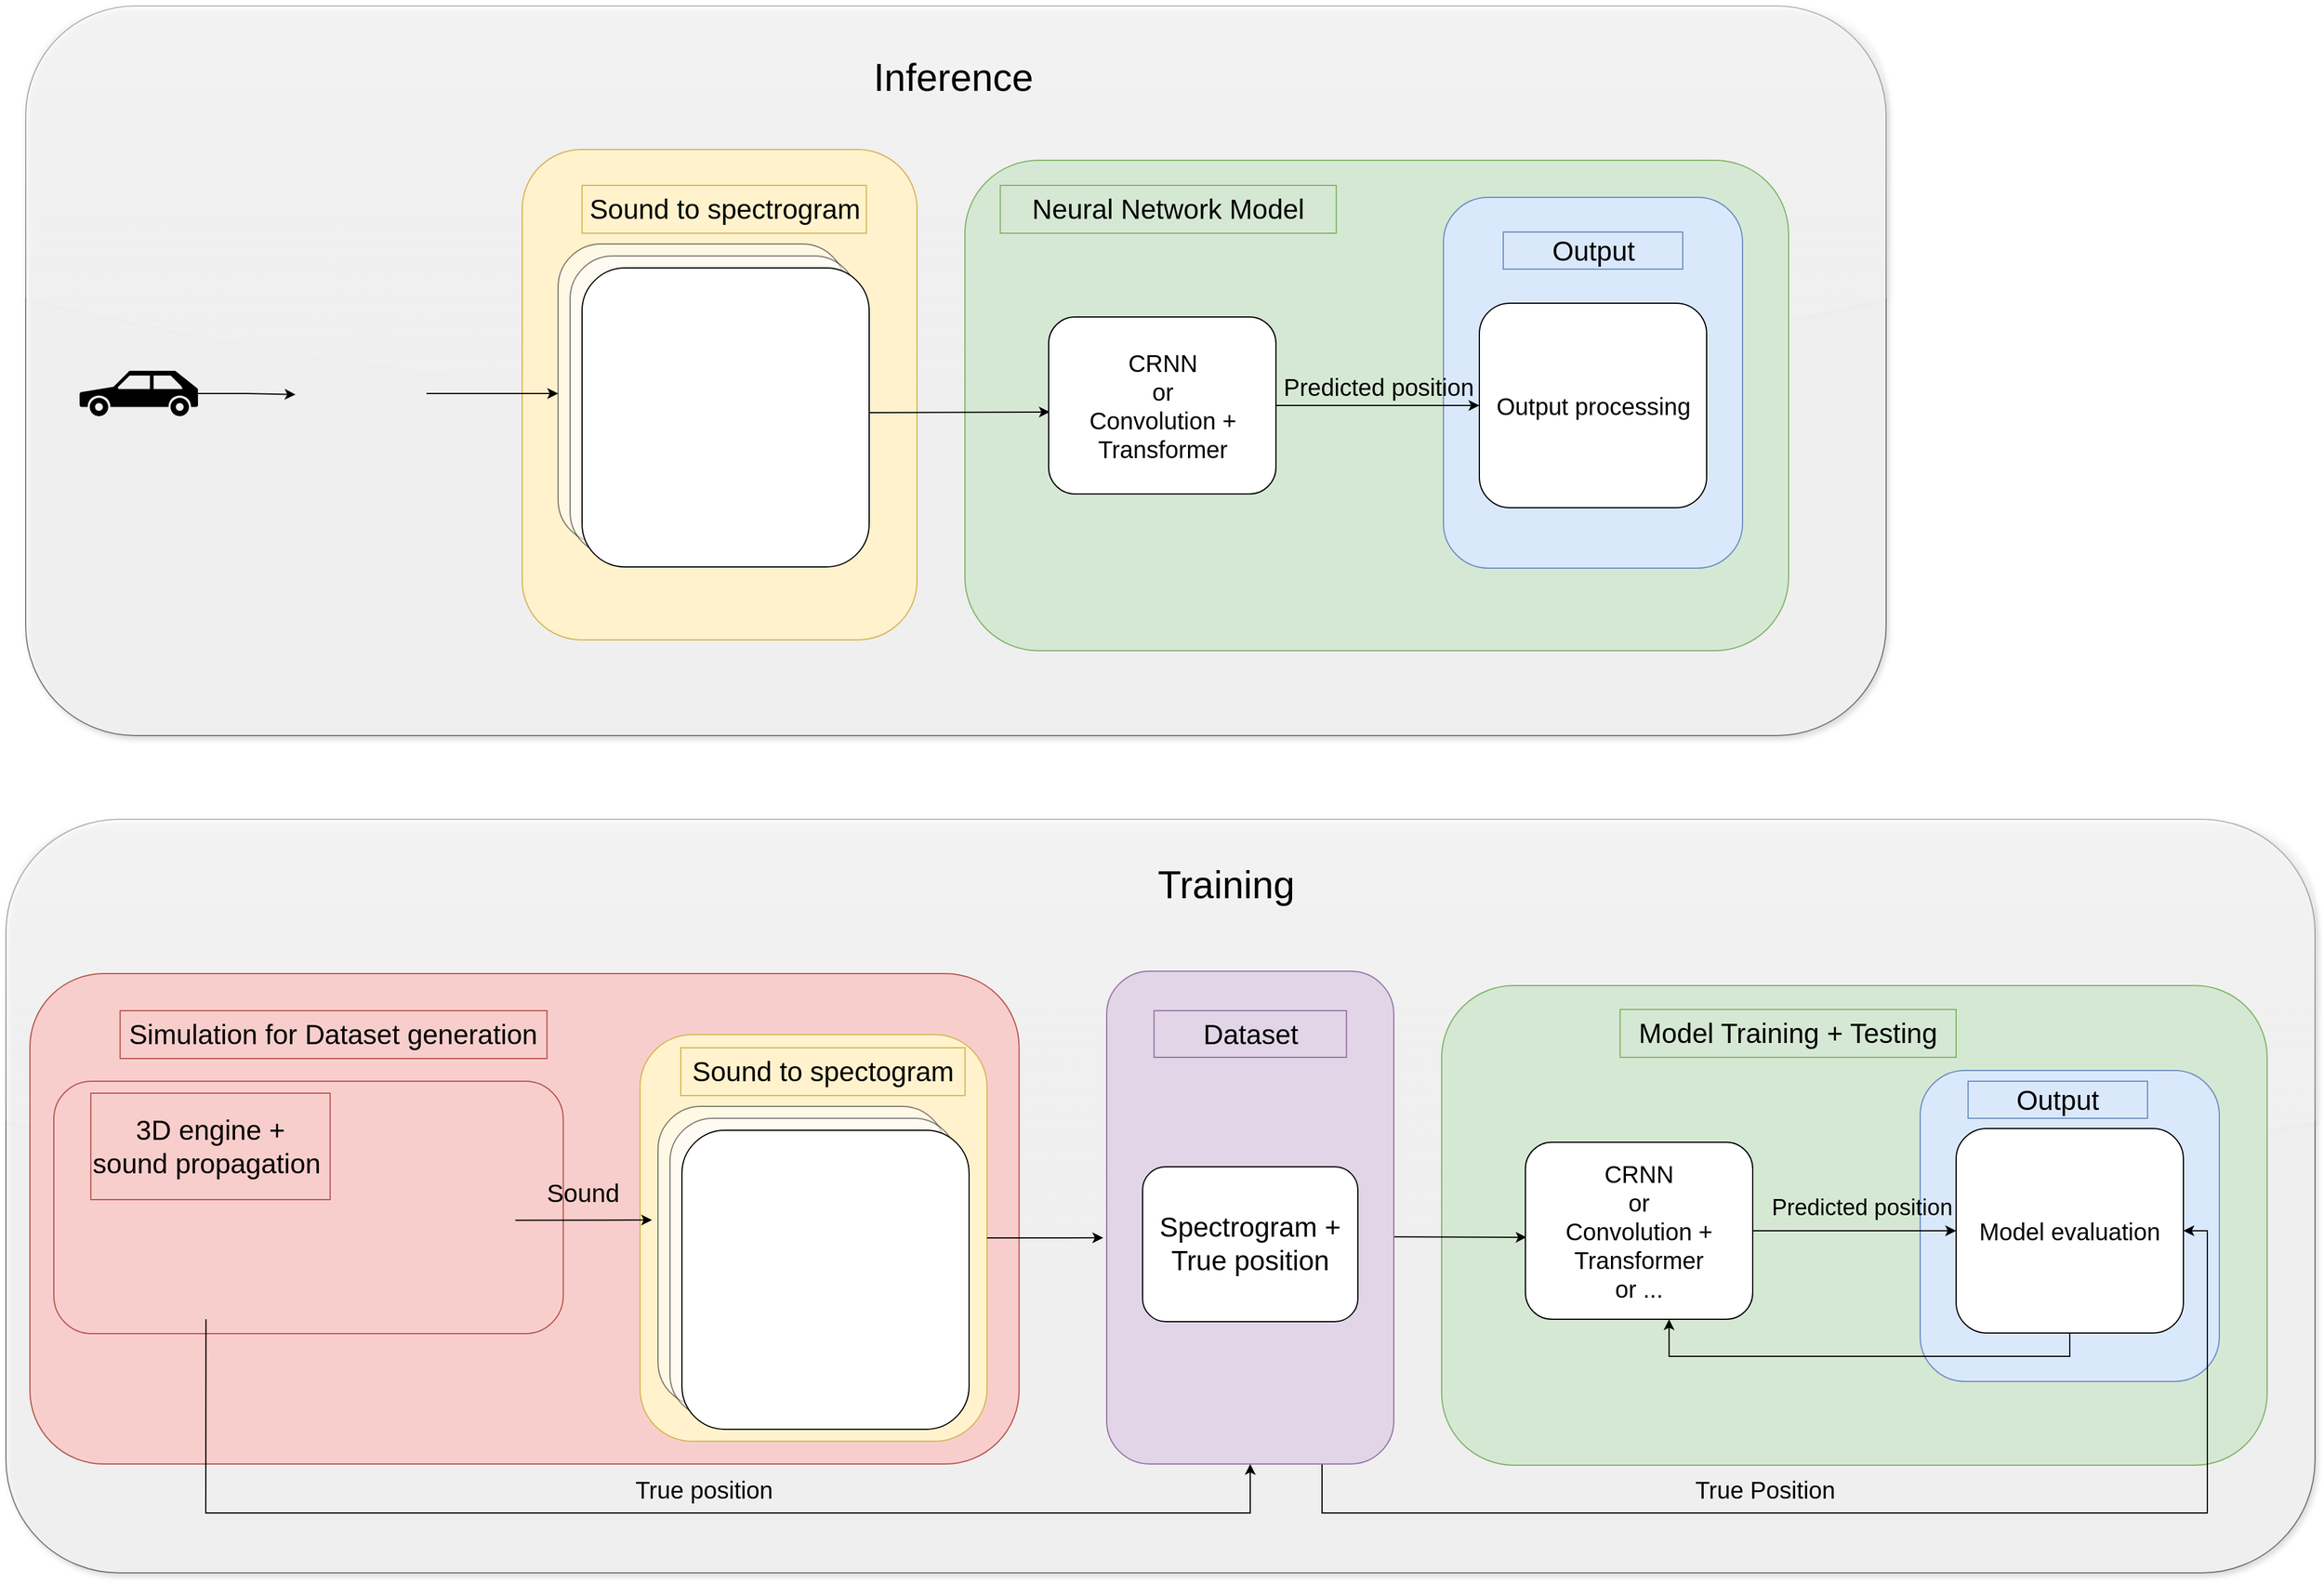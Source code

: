 <mxfile version="20.3.0" type="device"><diagram id="tRFvV-zxZCUmRT9RFeaw" name="Page-1"><mxGraphModel dx="3197" dy="2439" grid="1" gridSize="10" guides="1" tooltips="1" connect="1" arrows="1" fold="1" page="1" pageScale="1" pageWidth="827" pageHeight="1169" math="0" shadow="0"><root><mxCell id="0"/><mxCell id="1" parent="0"/><mxCell id="TpVZOnfPodOVUI8Zf8mO-75" value="" style="rounded=1;whiteSpace=wrap;html=1;fontSize=23;fillStyle=auto;gradientColor=none;opacity=50;shadow=1;glass=1;" vertex="1" parent="1"><mxGeometry x="-150" y="550" width="1930" height="630" as="geometry"/></mxCell><mxCell id="TpVZOnfPodOVUI8Zf8mO-74" value="" style="rounded=1;whiteSpace=wrap;html=1;fontSize=23;fillStyle=auto;gradientColor=none;opacity=50;shadow=1;glass=1;" vertex="1" parent="1"><mxGeometry x="-133.5" y="-130" width="1555" height="610" as="geometry"/></mxCell><mxCell id="TpVZOnfPodOVUI8Zf8mO-14" value="" style="rounded=1;whiteSpace=wrap;html=1;fontSize=32;fillColor=#fff2cc;strokeColor=#d6b656;" vertex="1" parent="1"><mxGeometry x="281.5" y="-10" width="330" height="410" as="geometry"/></mxCell><mxCell id="TpVZOnfPodOVUI8Zf8mO-1" value="" style="rounded=1;whiteSpace=wrap;html=1;opacity=50;" vertex="1" parent="1"><mxGeometry x="311.5" y="69" width="240" height="250" as="geometry"/></mxCell><mxCell id="TpVZOnfPodOVUI8Zf8mO-4" value="" style="shape=image;html=1;verticalAlign=top;verticalLabelPosition=bottom;labelBackgroundColor=#ffffff;imageAspect=0;aspect=fixed;image=https://cdn4.iconfinder.com/data/icons/ionicons/512/icon-ios7-mic-outline-128.png;opacity=50;" vertex="1" parent="1"><mxGeometry x="71.5" y="90" width="128" height="128" as="geometry"/></mxCell><mxCell id="TpVZOnfPodOVUI8Zf8mO-5" value="" style="shape=image;html=1;verticalAlign=top;verticalLabelPosition=bottom;labelBackgroundColor=#ffffff;imageAspect=0;aspect=fixed;image=https://cdn4.iconfinder.com/data/icons/ionicons/512/icon-ios7-mic-outline-128.png;opacity=50;" vertex="1" parent="1"><mxGeometry x="91.5" y="111" width="128" height="128" as="geometry"/></mxCell><mxCell id="TpVZOnfPodOVUI8Zf8mO-6" value="" style="shape=image;html=1;verticalAlign=top;verticalLabelPosition=bottom;labelBackgroundColor=#ffffff;imageAspect=0;aspect=fixed;image=https://cdn4.iconfinder.com/data/icons/ionicons/512/icon-ios7-mic-outline-128.png" vertex="1" parent="1"><mxGeometry x="111.5" y="130" width="128" height="128" as="geometry"/></mxCell><mxCell id="TpVZOnfPodOVUI8Zf8mO-7" value="" style="endArrow=classic;html=1;rounded=0;exitX=0.703;exitY=0.5;exitDx=0;exitDy=0;exitPerimeter=0;" edge="1" parent="1" source="TpVZOnfPodOVUI8Zf8mO-6" target="TpVZOnfPodOVUI8Zf8mO-1"><mxGeometry width="50" height="50" relative="1" as="geometry"><mxPoint x="431.5" y="320" as="sourcePoint"/><mxPoint x="481.5" y="270" as="targetPoint"/></mxGeometry></mxCell><mxCell id="TpVZOnfPodOVUI8Zf8mO-8" value="" style="rounded=1;whiteSpace=wrap;html=1;opacity=50;" vertex="1" parent="1"><mxGeometry x="321.5" y="79" width="240" height="250" as="geometry"/></mxCell><mxCell id="TpVZOnfPodOVUI8Zf8mO-9" value="" style="rounded=1;whiteSpace=wrap;html=1;" vertex="1" parent="1"><mxGeometry x="331.5" y="89" width="240" height="250" as="geometry"/></mxCell><mxCell id="TpVZOnfPodOVUI8Zf8mO-10" value="" style="shape=image;verticalLabelPosition=bottom;labelBackgroundColor=default;verticalAlign=top;aspect=fixed;imageAspect=0;image=https://s3.amazonaws.com/izotopedownloads/docs/rx6/img/07c-amp-colors.png;clipPath=inset(4.93% 53% 2.82% 0%);" vertex="1" parent="1"><mxGeometry x="343.87" y="111" width="215.27" height="200" as="geometry"/></mxCell><mxCell id="TpVZOnfPodOVUI8Zf8mO-12" value="&lt;font style=&quot;font-size: 23px;&quot;&gt;Sound to spectrogram&lt;/font&gt;" style="text;html=1;strokeColor=#d6b656;fillColor=#fff2cc;align=center;verticalAlign=middle;whiteSpace=wrap;rounded=0;" vertex="1" parent="1"><mxGeometry x="331.5" y="20" width="237.63" height="40" as="geometry"/></mxCell><mxCell id="TpVZOnfPodOVUI8Zf8mO-13" value="&lt;font style=&quot;font-size: 32px;&quot;&gt;Inference&lt;/font&gt;" style="text;html=1;strokeColor=none;fillColor=none;align=center;verticalAlign=middle;whiteSpace=wrap;rounded=0;fontSize=23;" vertex="1" parent="1"><mxGeometry x="561.5" y="-90" width="160" height="40" as="geometry"/></mxCell><mxCell id="TpVZOnfPodOVUI8Zf8mO-16" value="" style="rounded=1;whiteSpace=wrap;html=1;fontSize=32;fillColor=#d5e8d4;strokeColor=#82b366;" vertex="1" parent="1"><mxGeometry x="651.5" y="-1" width="688.5" height="410" as="geometry"/></mxCell><mxCell id="TpVZOnfPodOVUI8Zf8mO-17" value="&lt;font style=&quot;font-size: 23px;&quot;&gt;Neural Network Model&lt;/font&gt;" style="text;html=1;strokeColor=#82b366;fillColor=#d5e8d4;align=center;verticalAlign=middle;whiteSpace=wrap;rounded=0;" vertex="1" parent="1"><mxGeometry x="681.1" y="20" width="280.81" height="40" as="geometry"/></mxCell><mxCell id="TpVZOnfPodOVUI8Zf8mO-18" value="" style="endArrow=classic;html=1;rounded=0;fontSize=32;entryX=0.005;entryY=0.537;entryDx=0;entryDy=0;entryPerimeter=0;" edge="1" parent="1" target="TpVZOnfPodOVUI8Zf8mO-22"><mxGeometry width="50" height="50" relative="1" as="geometry"><mxPoint x="571.5" y="210" as="sourcePoint"/><mxPoint x="711.5" y="210" as="targetPoint"/></mxGeometry></mxCell><mxCell id="TpVZOnfPodOVUI8Zf8mO-22" value="&lt;font style=&quot;font-size: 20px;&quot;&gt;CRNN &lt;br&gt;or &lt;br&gt;Convolution + Transformer&lt;/font&gt;" style="rounded=1;whiteSpace=wrap;html=1;" vertex="1" parent="1"><mxGeometry x="721.5" y="130" width="190" height="148" as="geometry"/></mxCell><mxCell id="TpVZOnfPodOVUI8Zf8mO-25" value="" style="rounded=1;whiteSpace=wrap;html=1;fontSize=32;fillColor=#dae8fc;strokeColor=#6c8ebf;" vertex="1" parent="1"><mxGeometry x="1051.5" y="30" width="250" height="310" as="geometry"/></mxCell><mxCell id="TpVZOnfPodOVUI8Zf8mO-23" value="&#10;&lt;span style=&quot;color: rgb(0, 0, 0); font-family: Helvetica; font-size: 20px; font-style: normal; font-variant-ligatures: normal; font-variant-caps: normal; font-weight: 400; letter-spacing: normal; orphans: 2; text-align: center; text-indent: 0px; text-transform: none; widows: 2; word-spacing: 0px; -webkit-text-stroke-width: 0px; text-decoration-thickness: initial; text-decoration-style: initial; text-decoration-color: initial; float: none; display: inline !important;&quot;&gt;Predicted position&lt;/span&gt;&#10;&#10;" style="endArrow=classic;html=1;rounded=0;fontSize=32;exitX=1;exitY=0.5;exitDx=0;exitDy=0;labelBackgroundColor=none;" edge="1" parent="1" source="TpVZOnfPodOVUI8Zf8mO-22" target="TpVZOnfPodOVUI8Zf8mO-26"><mxGeometry width="50" height="50" relative="1" as="geometry"><mxPoint x="1031.5" y="330" as="sourcePoint"/><mxPoint x="1241.5" y="194" as="targetPoint"/></mxGeometry></mxCell><mxCell id="TpVZOnfPodOVUI8Zf8mO-26" value="Output processing" style="rounded=1;whiteSpace=wrap;html=1;fontSize=20;" vertex="1" parent="1"><mxGeometry x="1081.5" y="118.5" width="190" height="171" as="geometry"/></mxCell><mxCell id="TpVZOnfPodOVUI8Zf8mO-29" value="&lt;font style=&quot;font-size: 23px;&quot;&gt;Output&lt;br&gt;&lt;/font&gt;" style="text;html=1;strokeColor=#6c8ebf;fillColor=#dae8fc;align=center;verticalAlign=middle;whiteSpace=wrap;rounded=0;" vertex="1" parent="1"><mxGeometry x="1101.5" y="59" width="150" height="31" as="geometry"/></mxCell><mxCell id="TpVZOnfPodOVUI8Zf8mO-41" value="&lt;font style=&quot;font-size: 32px;&quot;&gt;Training&lt;/font&gt;" style="text;html=1;strokeColor=none;fillColor=none;align=center;verticalAlign=middle;whiteSpace=wrap;rounded=0;fontSize=23;" vertex="1" parent="1"><mxGeometry x="790" y="585" width="160" height="40" as="geometry"/></mxCell><mxCell id="TpVZOnfPodOVUI8Zf8mO-42" value="" style="rounded=1;whiteSpace=wrap;html=1;fontSize=32;fillColor=#d5e8d4;strokeColor=#82b366;" vertex="1" parent="1"><mxGeometry x="1050" y="689" width="690" height="401" as="geometry"/></mxCell><mxCell id="TpVZOnfPodOVUI8Zf8mO-43" value="&lt;font style=&quot;font-size: 23px;&quot;&gt;Model Training + Testing&lt;/font&gt;" style="text;html=1;strokeColor=#82b366;fillColor=#d5e8d4;align=center;verticalAlign=middle;whiteSpace=wrap;rounded=0;" vertex="1" parent="1"><mxGeometry x="1199.19" y="709" width="280.81" height="40" as="geometry"/></mxCell><mxCell id="TpVZOnfPodOVUI8Zf8mO-44" value="" style="endArrow=classic;html=1;rounded=0;fontSize=32;entryX=0.005;entryY=0.537;entryDx=0;entryDy=0;entryPerimeter=0;" edge="1" parent="1" target="TpVZOnfPodOVUI8Zf8mO-45"><mxGeometry width="50" height="50" relative="1" as="geometry"><mxPoint x="980" y="899" as="sourcePoint"/><mxPoint x="1110" y="900" as="targetPoint"/></mxGeometry></mxCell><mxCell id="TpVZOnfPodOVUI8Zf8mO-45" value="&lt;font style=&quot;font-size: 20px;&quot;&gt;CRNN &lt;br&gt;or &lt;br&gt;Convolution + Transformer&lt;br&gt;or ...&lt;br&gt;&lt;/font&gt;" style="rounded=1;whiteSpace=wrap;html=1;" vertex="1" parent="1"><mxGeometry x="1120" y="820" width="190" height="148" as="geometry"/></mxCell><mxCell id="TpVZOnfPodOVUI8Zf8mO-46" value="" style="rounded=1;whiteSpace=wrap;html=1;fontSize=32;fillColor=#dae8fc;strokeColor=#6c8ebf;" vertex="1" parent="1"><mxGeometry x="1450" y="760" width="250" height="260" as="geometry"/></mxCell><mxCell id="TpVZOnfPodOVUI8Zf8mO-47" value="&lt;font style=&quot;font-size: 19px;&quot;&gt;Predicted position&lt;/font&gt;" style="endArrow=classic;html=1;rounded=0;fontSize=32;exitX=1;exitY=0.5;exitDx=0;exitDy=0;labelBackgroundColor=none;" edge="1" parent="1" source="TpVZOnfPodOVUI8Zf8mO-45" target="TpVZOnfPodOVUI8Zf8mO-48"><mxGeometry x="0.059" y="24" width="50" height="50" relative="1" as="geometry"><mxPoint x="1430" y="1020" as="sourcePoint"/><mxPoint x="1640" y="884" as="targetPoint"/><mxPoint x="1" as="offset"/></mxGeometry></mxCell><mxCell id="TpVZOnfPodOVUI8Zf8mO-65" style="edgeStyle=orthogonalEdgeStyle;rounded=0;orthogonalLoop=1;jettySize=auto;html=1;entryX=0.632;entryY=1;entryDx=0;entryDy=0;entryPerimeter=0;labelBackgroundColor=none;fontSize=19;endArrow=classic;endFill=1;" edge="1" parent="1" source="TpVZOnfPodOVUI8Zf8mO-48" target="TpVZOnfPodOVUI8Zf8mO-45"><mxGeometry relative="1" as="geometry"><Array as="points"><mxPoint x="1575" y="999"/><mxPoint x="1240" y="999"/></Array></mxGeometry></mxCell><mxCell id="TpVZOnfPodOVUI8Zf8mO-48" value="Model evaluation" style="rounded=1;whiteSpace=wrap;html=1;fontSize=20;" vertex="1" parent="1"><mxGeometry x="1480" y="808.5" width="190" height="171" as="geometry"/></mxCell><mxCell id="TpVZOnfPodOVUI8Zf8mO-49" value="&lt;font style=&quot;font-size: 23px;&quot;&gt;Output&lt;br&gt;&lt;/font&gt;" style="text;html=1;strokeColor=#6c8ebf;fillColor=#dae8fc;align=center;verticalAlign=middle;whiteSpace=wrap;rounded=0;" vertex="1" parent="1"><mxGeometry x="1490" y="769" width="150" height="31" as="geometry"/></mxCell><mxCell id="TpVZOnfPodOVUI8Zf8mO-50" value="" style="rounded=1;whiteSpace=wrap;html=1;fontSize=32;fillColor=#f8cecc;strokeColor=#b85450;" vertex="1" parent="1"><mxGeometry x="-130" y="679" width="826.79" height="410" as="geometry"/></mxCell><mxCell id="TpVZOnfPodOVUI8Zf8mO-51" value="&lt;font style=&quot;font-size: 23px;&quot;&gt;Simulation for Dataset generation&lt;/font&gt;" style="text;html=1;strokeColor=#b85450;fillColor=#f8cecc;align=center;verticalAlign=middle;whiteSpace=wrap;rounded=0;" vertex="1" parent="1"><mxGeometry x="-54.62" y="710" width="356.82" height="40" as="geometry"/></mxCell><mxCell id="TpVZOnfPodOVUI8Zf8mO-54" value="" style="rounded=1;whiteSpace=wrap;html=1;fontSize=20;fillColor=#f8cecc;strokeColor=#b85450;" vertex="1" parent="1"><mxGeometry x="-110.0" y="769" width="425.79" height="211" as="geometry"/></mxCell><mxCell id="TpVZOnfPodOVUI8Zf8mO-53" value="&lt;span style=&quot;font-size: 23px;&quot;&gt;3D engine +&lt;br&gt;sound propagation&amp;nbsp;&lt;/span&gt;" style="text;html=1;strokeColor=#b85450;fillColor=#f8cecc;align=center;verticalAlign=middle;whiteSpace=wrap;rounded=0;" vertex="1" parent="1"><mxGeometry x="-79.1" y="779" width="200" height="89" as="geometry"/></mxCell><mxCell id="TpVZOnfPodOVUI8Zf8mO-56" style="edgeStyle=orthogonalEdgeStyle;rounded=0;orthogonalLoop=1;jettySize=auto;html=1;fontSize=20;entryX=0.004;entryY=0.655;entryDx=0;entryDy=0;entryPerimeter=0;" edge="1" parent="1" source="TpVZOnfPodOVUI8Zf8mO-55" target="TpVZOnfPodOVUI8Zf8mO-5"><mxGeometry relative="1" as="geometry"><mxPoint x="-68.5" y="390" as="targetPoint"/></mxGeometry></mxCell><mxCell id="TpVZOnfPodOVUI8Zf8mO-55" value="" style="shape=mxgraph.signs.transportation.car_3;html=1;pointerEvents=1;fillColor=#000000;strokeColor=none;verticalLabelPosition=bottom;verticalAlign=top;align=center;fontSize=20;" vertex="1" parent="1"><mxGeometry x="-88.5" y="175" width="99" height="38" as="geometry"/></mxCell><mxCell id="TpVZOnfPodOVUI8Zf8mO-57" value="" style="shape=image;verticalLabelPosition=bottom;labelBackgroundColor=default;verticalAlign=top;aspect=fixed;imageAspect=0;image=https://vladlen.info/wp-content/uploads/2017/09/CARLA.jpg;clipPath=inset(0% 51.67% 53.35% 0.33%);" vertex="1" parent="1"><mxGeometry x="-66.21" y="871.29" width="166.77" height="96.71" as="geometry"/></mxCell><mxCell id="TpVZOnfPodOVUI8Zf8mO-33" value="" style="shape=image;html=1;verticalAlign=top;verticalLabelPosition=bottom;labelBackgroundColor=#ffffff;imageAspect=0;aspect=fixed;image=https://cdn4.iconfinder.com/data/icons/ionicons/512/icon-ios7-mic-outline-128.png;opacity=50;" vertex="1" parent="1"><mxGeometry x="145.79" y="781" width="128" height="128" as="geometry"/></mxCell><mxCell id="TpVZOnfPodOVUI8Zf8mO-34" value="" style="shape=image;html=1;verticalAlign=top;verticalLabelPosition=bottom;labelBackgroundColor=#ffffff;imageAspect=0;aspect=fixed;image=https://cdn4.iconfinder.com/data/icons/ionicons/512/icon-ios7-mic-outline-128.png;opacity=50;" vertex="1" parent="1"><mxGeometry x="165.79" y="802" width="128" height="128" as="geometry"/></mxCell><mxCell id="TpVZOnfPodOVUI8Zf8mO-35" value="" style="shape=image;html=1;verticalAlign=top;verticalLabelPosition=bottom;labelBackgroundColor=#ffffff;imageAspect=0;aspect=fixed;image=https://cdn4.iconfinder.com/data/icons/ionicons/512/icon-ios7-mic-outline-128.png" vertex="1" parent="1"><mxGeometry x="185.79" y="821" width="128" height="128" as="geometry"/></mxCell><mxCell id="TpVZOnfPodOVUI8Zf8mO-60" value="True Position" style="edgeStyle=orthogonalEdgeStyle;rounded=0;orthogonalLoop=1;jettySize=auto;html=1;fontSize=20;entryX=1;entryY=0.5;entryDx=0;entryDy=0;labelBackgroundColor=none;" edge="1" parent="1" source="TpVZOnfPodOVUI8Zf8mO-63" target="TpVZOnfPodOVUI8Zf8mO-48"><mxGeometry x="-0.207" y="20" relative="1" as="geometry"><mxPoint x="950" y="1180" as="sourcePoint"/><Array as="points"><mxPoint x="950" y="1130"/><mxPoint x="1690" y="1130"/><mxPoint x="1690" y="894"/></Array><mxPoint as="offset"/></mxGeometry></mxCell><mxCell id="TpVZOnfPodOVUI8Zf8mO-62" value="True position" style="endArrow=classic;html=1;rounded=0;fontSize=20;endFill=1;labelBackgroundColor=none;exitX=0.5;exitY=1;exitDx=0;exitDy=0;" edge="1" parent="1" source="TpVZOnfPodOVUI8Zf8mO-57" target="TpVZOnfPodOVUI8Zf8mO-63"><mxGeometry x="0.074" y="20" width="50" height="50" relative="1" as="geometry"><mxPoint x="860" y="1030" as="sourcePoint"/><mxPoint x="1600" y="1175" as="targetPoint"/><Array as="points"><mxPoint x="17" y="1130"/><mxPoint x="890" y="1130"/></Array><mxPoint as="offset"/></mxGeometry></mxCell><mxCell id="TpVZOnfPodOVUI8Zf8mO-63" value="" style="rounded=1;whiteSpace=wrap;html=1;fontSize=32;fillColor=#e1d5e7;strokeColor=#9673a6;" vertex="1" parent="1"><mxGeometry x="770" y="677" width="240" height="412" as="geometry"/></mxCell><mxCell id="TpVZOnfPodOVUI8Zf8mO-31" value="" style="rounded=1;whiteSpace=wrap;html=1;fontSize=32;fillColor=#fff2cc;strokeColor=#d6b656;" vertex="1" parent="1"><mxGeometry x="380" y="730" width="290" height="340" as="geometry"/></mxCell><mxCell id="TpVZOnfPodOVUI8Zf8mO-32" value="" style="rounded=1;whiteSpace=wrap;html=1;opacity=50;" vertex="1" parent="1"><mxGeometry x="395" y="790" width="240" height="250" as="geometry"/></mxCell><mxCell id="TpVZOnfPodOVUI8Zf8mO-37" value="" style="rounded=1;whiteSpace=wrap;html=1;opacity=50;" vertex="1" parent="1"><mxGeometry x="405" y="800" width="240" height="250" as="geometry"/></mxCell><mxCell id="TpVZOnfPodOVUI8Zf8mO-38" value="" style="rounded=1;whiteSpace=wrap;html=1;" vertex="1" parent="1"><mxGeometry x="415" y="810" width="240" height="250" as="geometry"/></mxCell><mxCell id="TpVZOnfPodOVUI8Zf8mO-39" value="" style="shape=image;verticalLabelPosition=bottom;labelBackgroundColor=default;verticalAlign=top;aspect=fixed;imageAspect=0;image=https://s3.amazonaws.com/izotopedownloads/docs/rx6/img/07c-amp-colors.png;clipPath=inset(4.93% 53% 2.82% 0%);" vertex="1" parent="1"><mxGeometry x="434.81" y="840.5" width="193.21" height="179.5" as="geometry"/></mxCell><mxCell id="TpVZOnfPodOVUI8Zf8mO-40" value="&lt;font style=&quot;font-size: 23px;&quot;&gt;Sound to spectogram&lt;/font&gt;" style="text;html=1;strokeColor=#d6b656;fillColor=#fff2cc;align=center;verticalAlign=middle;whiteSpace=wrap;rounded=0;" vertex="1" parent="1"><mxGeometry x="414.0" y="741" width="237.63" height="40" as="geometry"/></mxCell><mxCell id="TpVZOnfPodOVUI8Zf8mO-36" value="Sound" style="endArrow=classic;html=1;rounded=0;exitX=0.703;exitY=0.502;exitDx=0;exitDy=0;exitPerimeter=0;fontSize=21;labelBackgroundColor=none;" edge="1" parent="1" source="TpVZOnfPodOVUI8Zf8mO-35"><mxGeometry x="-0.013" y="23" width="50" height="50" relative="1" as="geometry"><mxPoint x="520" y="1010" as="sourcePoint"/><mxPoint x="390" y="885" as="targetPoint"/><Array as="points"/><mxPoint as="offset"/></mxGeometry></mxCell><mxCell id="TpVZOnfPodOVUI8Zf8mO-66" style="edgeStyle=orthogonalEdgeStyle;rounded=0;orthogonalLoop=1;jettySize=auto;html=1;labelBackgroundColor=none;fontSize=19;endArrow=classic;endFill=1;entryX=-0.012;entryY=0.541;entryDx=0;entryDy=0;entryPerimeter=0;" edge="1" parent="1" source="TpVZOnfPodOVUI8Zf8mO-31" target="TpVZOnfPodOVUI8Zf8mO-63"><mxGeometry relative="1" as="geometry"><Array as="points"/></mxGeometry></mxCell><mxCell id="TpVZOnfPodOVUI8Zf8mO-68" value="&lt;font style=&quot;font-size: 23px;&quot;&gt;Dataset&lt;br&gt;&lt;/font&gt;" style="text;html=1;strokeColor=#9673a6;fillColor=#e1d5e7;align=center;verticalAlign=middle;whiteSpace=wrap;rounded=0;" vertex="1" parent="1"><mxGeometry x="809.6" y="710" width="160.81" height="39" as="geometry"/></mxCell><mxCell id="TpVZOnfPodOVUI8Zf8mO-73" value="&lt;font style=&quot;font-size: 23px;&quot;&gt;Spectrogram +&lt;br&gt;True position&lt;/font&gt;" style="rounded=1;whiteSpace=wrap;html=1;" vertex="1" parent="1"><mxGeometry x="800" y="840.5" width="180" height="129.5" as="geometry"/></mxCell><mxCell id="TpVZOnfPodOVUI8Zf8mO-77" value="" style="shape=image;html=1;verticalAlign=top;verticalLabelPosition=bottom;labelBackgroundColor=#ffffff;imageAspect=0;aspect=fixed;image=https://cdn4.iconfinder.com/data/icons/essential-app-2/16/volume-sound-speaker-lound-128.png;shadow=1;glass=1;fillStyle=auto;strokeWidth=1;fontSize=23;fillColor=#000000;gradientColor=none;" vertex="1" parent="1"><mxGeometry x="10.5" y="130" width="48.9" height="48.9" as="geometry"/></mxCell><mxCell id="TpVZOnfPodOVUI8Zf8mO-78" value="" style="shape=image;html=1;verticalAlign=top;verticalLabelPosition=bottom;labelBackgroundColor=#ffffff;imageAspect=0;aspect=fixed;image=https://cdn4.iconfinder.com/data/icons/essential-app-2/16/volume-sound-speaker-lound-128.png;shadow=1;glass=1;fillStyle=auto;strokeWidth=1;fontSize=23;fillColor=#000000;gradientColor=none;" vertex="1" parent="1"><mxGeometry x="111.05" y="890.55" width="48.9" height="48.9" as="geometry"/></mxCell></root></mxGraphModel></diagram></mxfile>